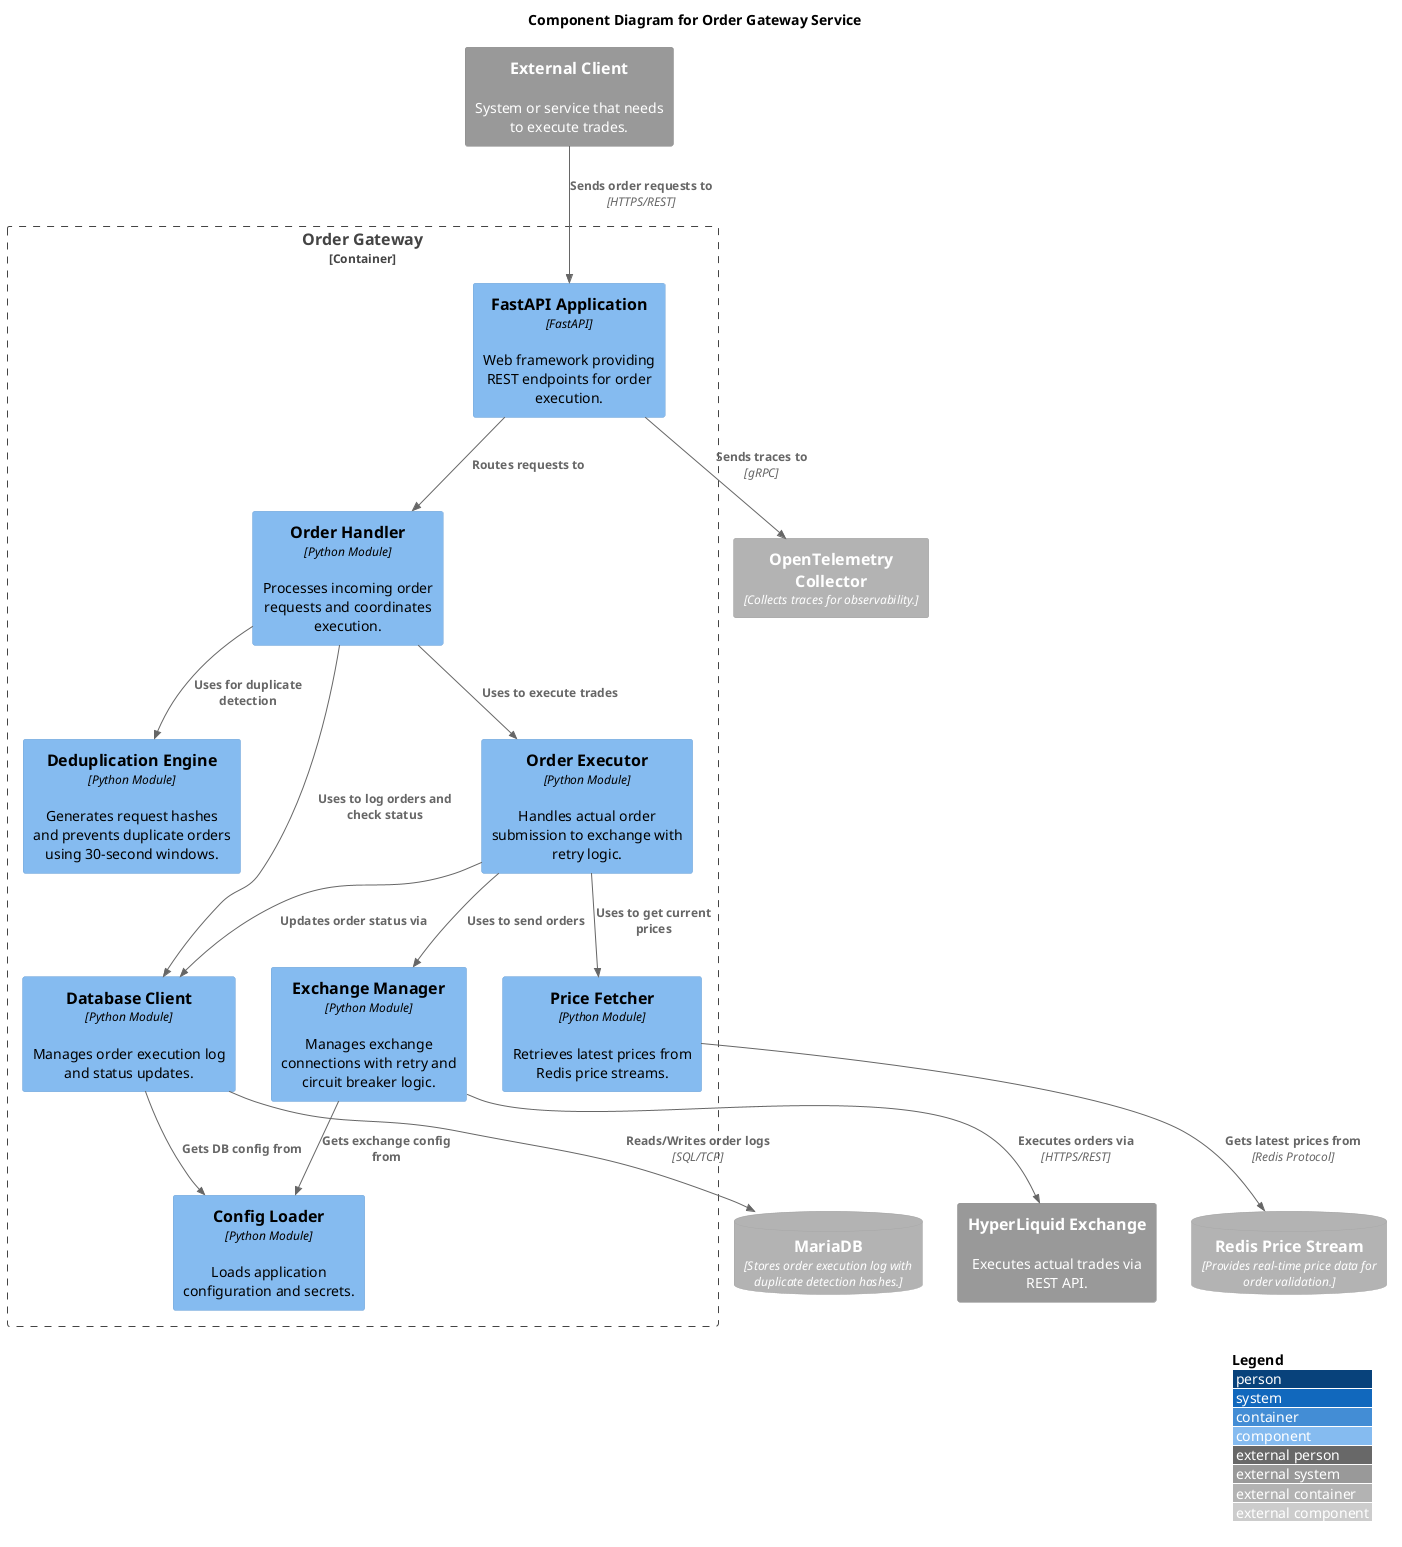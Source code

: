 @startuml Order Gateway Components
!include <C4/C4_Component.puml>

LAYOUT_WITH_LEGEND()
LAYOUT_TOP_DOWN()

title Component Diagram for Order Gateway Service

Container_Boundary(order_gateway, "Order Gateway") {
    Component(fastapi_app, "FastAPI Application", "FastAPI", "Web framework providing REST endpoints for order execution.")
    Component(order_handler, "Order Handler", "Python Module", "Processes incoming order requests and coordinates execution.")
    Component(deduplication_engine, "Deduplication Engine", "Python Module", "Generates request hashes and prevents duplicate orders using 30-second windows.")
    Component(order_executor, "Order Executor", "Python Module", "Handles actual order submission to exchange with retry logic.")
    Component(price_fetcher, "Price Fetcher", "Python Module", "Retrieves latest prices from Redis price streams.")
    Component(database_client, "Database Client", "Python Module", "Manages order execution log and status updates.")
    Component(config_loader, "Config Loader", "Python Module", "Loads application configuration and secrets.")
    Component(exchange_manager, "Exchange Manager", "Python Module", "Manages exchange connections with retry and circuit breaker logic.")

    Rel(fastapi_app, order_handler, "Routes requests to")
    Rel(order_handler, deduplication_engine, "Uses for duplicate detection")
    Rel(order_handler, database_client, "Uses to log orders and check status")
    Rel(order_handler, order_executor, "Uses to execute trades")
    Rel(order_executor, price_fetcher, "Uses to get current prices")
    Rel(order_executor, exchange_manager, "Uses to send orders")
    Rel(order_executor, database_client, "Updates order status via")
    Rel(database_client, config_loader, "Gets DB config from")
    Rel(exchange_manager, config_loader, "Gets exchange config from")
}

System_Ext(external_client, "External Client", "System or service that needs to execute trades.")
ContainerDb_Ext(mariadb, "MariaDB", "Stores order execution log with duplicate detection hashes.")
ContainerDb_Ext(redis_stream, "Redis Price Stream", "Provides real-time price data for order validation.")
System_Ext(hyperliquid, "HyperLiquid Exchange", "Executes actual trades via REST API.")
Container_Ext(otel_collector, "OpenTelemetry Collector", "Collects traces for observability.")

Rel(external_client, fastapi_app, "Sends order requests to", "HTTPS/REST")
Rel(database_client, mariadb, "Reads/Writes order logs", "SQL/TCP")
Rel(price_fetcher, redis_stream, "Gets latest prices from", "Redis Protocol")
Rel(exchange_manager, hyperliquid, "Executes orders via", "HTTPS/REST")
Rel(fastapi_app, otel_collector, "Sends traces to", "gRPC")

@enduml